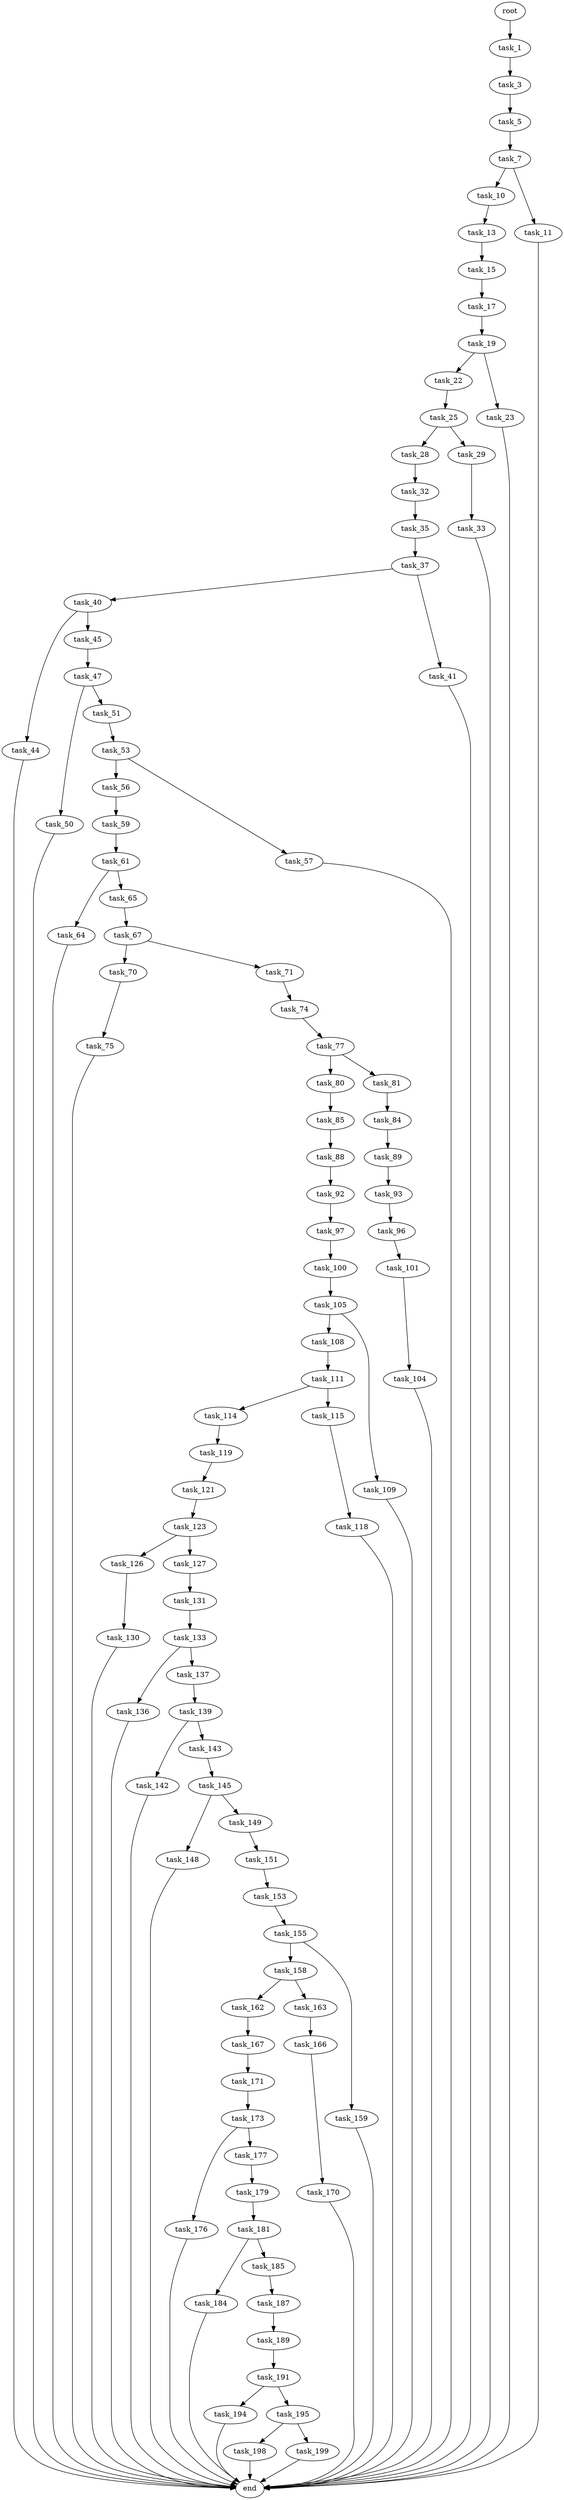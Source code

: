 digraph G {
  root [size="0.000000"];
  task_1 [size="11505252037.000000"];
  task_3 [size="8589934592.000000"];
  task_5 [size="5712802810.000000"];
  task_7 [size="782757789696.000000"];
  task_10 [size="3981138183.000000"];
  task_11 [size="8589934592.000000"];
  task_13 [size="19816881051.000000"];
  end [size="0.000000"];
  task_15 [size="423753626.000000"];
  task_17 [size="8589934592.000000"];
  task_19 [size="68719476736.000000"];
  task_22 [size="1005267264308.000000"];
  task_23 [size="368293445632.000000"];
  task_25 [size="187333125746.000000"];
  task_28 [size="5577959930.000000"];
  task_29 [size="14294201600.000000"];
  task_32 [size="1731166434.000000"];
  task_33 [size="68719476736.000000"];
  task_35 [size="22497191249.000000"];
  task_37 [size="1073741824000.000000"];
  task_40 [size="6209607618.000000"];
  task_41 [size="53225228816.000000"];
  task_44 [size="6973326564.000000"];
  task_45 [size="549755813888.000000"];
  task_47 [size="2251736236.000000"];
  task_50 [size="368293445632.000000"];
  task_51 [size="30902056025.000000"];
  task_53 [size="28991029248.000000"];
  task_56 [size="4723431574.000000"];
  task_57 [size="11216050952.000000"];
  task_59 [size="22188373674.000000"];
  task_61 [size="46632449234.000000"];
  task_64 [size="68719476736.000000"];
  task_65 [size="7732173888.000000"];
  task_67 [size="8589934592.000000"];
  task_70 [size="28991029248.000000"];
  task_71 [size="14174716604.000000"];
  task_75 [size="6775767671.000000"];
  task_74 [size="5868482652.000000"];
  task_77 [size="589038974299.000000"];
  task_80 [size="2591760237.000000"];
  task_81 [size="43728653160.000000"];
  task_85 [size="368293445632.000000"];
  task_84 [size="1073741824000.000000"];
  task_89 [size="134217728000.000000"];
  task_88 [size="129384291402.000000"];
  task_92 [size="549755813888.000000"];
  task_93 [size="782757789696.000000"];
  task_97 [size="23324813331.000000"];
  task_96 [size="31376767166.000000"];
  task_101 [size="11983446947.000000"];
  task_100 [size="272338539620.000000"];
  task_105 [size="83830779252.000000"];
  task_104 [size="68719476736.000000"];
  task_108 [size="1896071383.000000"];
  task_109 [size="1109827382.000000"];
  task_111 [size="8589934592.000000"];
  task_114 [size="320545124375.000000"];
  task_115 [size="272902167096.000000"];
  task_119 [size="21189251352.000000"];
  task_118 [size="46063239584.000000"];
  task_121 [size="316705288276.000000"];
  task_123 [size="6954370364.000000"];
  task_126 [size="52985440511.000000"];
  task_127 [size="368293445632.000000"];
  task_130 [size="368293445632.000000"];
  task_131 [size="549755813888.000000"];
  task_133 [size="3820209278.000000"];
  task_136 [size="84502633157.000000"];
  task_137 [size="535141141945.000000"];
  task_139 [size="180888014910.000000"];
  task_142 [size="1073741824000.000000"];
  task_143 [size="56465049134.000000"];
  task_145 [size="782757789696.000000"];
  task_148 [size="3831768126.000000"];
  task_149 [size="68719476736.000000"];
  task_151 [size="2974043643.000000"];
  task_153 [size="8589934592.000000"];
  task_155 [size="18408305467.000000"];
  task_158 [size="61410433308.000000"];
  task_159 [size="170906584316.000000"];
  task_162 [size="1193865152.000000"];
  task_163 [size="5636146692.000000"];
  task_167 [size="231928233984.000000"];
  task_166 [size="30472219138.000000"];
  task_170 [size="13334213379.000000"];
  task_171 [size="609857819292.000000"];
  task_173 [size="4738414734.000000"];
  task_176 [size="219256609119.000000"];
  task_177 [size="782757789696.000000"];
  task_179 [size="2338836686.000000"];
  task_181 [size="549755813888.000000"];
  task_184 [size="260579927085.000000"];
  task_185 [size="92851583016.000000"];
  task_187 [size="134217728000.000000"];
  task_189 [size="8509626300.000000"];
  task_191 [size="731581249.000000"];
  task_194 [size="368293445632.000000"];
  task_195 [size="7975017562.000000"];
  task_198 [size="385988031701.000000"];
  task_199 [size="4116205423.000000"];

  root -> task_1 [size="1.000000"];
  task_1 -> task_3 [size="209715200.000000"];
  task_3 -> task_5 [size="33554432.000000"];
  task_5 -> task_7 [size="134217728.000000"];
  task_7 -> task_10 [size="679477248.000000"];
  task_7 -> task_11 [size="679477248.000000"];
  task_10 -> task_13 [size="75497472.000000"];
  task_11 -> end [size="1.000000"];
  task_13 -> task_15 [size="33554432.000000"];
  task_15 -> task_17 [size="33554432.000000"];
  task_17 -> task_19 [size="33554432.000000"];
  task_19 -> task_22 [size="134217728.000000"];
  task_19 -> task_23 [size="134217728.000000"];
  task_22 -> task_25 [size="679477248.000000"];
  task_23 -> end [size="1.000000"];
  task_25 -> task_28 [size="301989888.000000"];
  task_25 -> task_29 [size="301989888.000000"];
  task_28 -> task_32 [size="536870912.000000"];
  task_29 -> task_33 [size="33554432.000000"];
  task_32 -> task_35 [size="134217728.000000"];
  task_33 -> end [size="1.000000"];
  task_35 -> task_37 [size="679477248.000000"];
  task_37 -> task_40 [size="838860800.000000"];
  task_37 -> task_41 [size="838860800.000000"];
  task_40 -> task_44 [size="301989888.000000"];
  task_40 -> task_45 [size="301989888.000000"];
  task_41 -> end [size="1.000000"];
  task_44 -> end [size="1.000000"];
  task_45 -> task_47 [size="536870912.000000"];
  task_47 -> task_50 [size="75497472.000000"];
  task_47 -> task_51 [size="75497472.000000"];
  task_50 -> end [size="1.000000"];
  task_51 -> task_53 [size="838860800.000000"];
  task_53 -> task_56 [size="75497472.000000"];
  task_53 -> task_57 [size="75497472.000000"];
  task_56 -> task_59 [size="75497472.000000"];
  task_57 -> end [size="1.000000"];
  task_59 -> task_61 [size="33554432.000000"];
  task_61 -> task_64 [size="33554432.000000"];
  task_61 -> task_65 [size="33554432.000000"];
  task_64 -> end [size="1.000000"];
  task_65 -> task_67 [size="838860800.000000"];
  task_67 -> task_70 [size="33554432.000000"];
  task_67 -> task_71 [size="33554432.000000"];
  task_70 -> task_75 [size="75497472.000000"];
  task_71 -> task_74 [size="411041792.000000"];
  task_75 -> end [size="1.000000"];
  task_74 -> task_77 [size="134217728.000000"];
  task_77 -> task_80 [size="411041792.000000"];
  task_77 -> task_81 [size="411041792.000000"];
  task_80 -> task_85 [size="75497472.000000"];
  task_81 -> task_84 [size="134217728.000000"];
  task_85 -> task_88 [size="411041792.000000"];
  task_84 -> task_89 [size="838860800.000000"];
  task_89 -> task_93 [size="209715200.000000"];
  task_88 -> task_92 [size="209715200.000000"];
  task_92 -> task_97 [size="536870912.000000"];
  task_93 -> task_96 [size="679477248.000000"];
  task_97 -> task_100 [size="679477248.000000"];
  task_96 -> task_101 [size="679477248.000000"];
  task_101 -> task_104 [size="209715200.000000"];
  task_100 -> task_105 [size="301989888.000000"];
  task_105 -> task_108 [size="134217728.000000"];
  task_105 -> task_109 [size="134217728.000000"];
  task_104 -> end [size="1.000000"];
  task_108 -> task_111 [size="75497472.000000"];
  task_109 -> end [size="1.000000"];
  task_111 -> task_114 [size="33554432.000000"];
  task_111 -> task_115 [size="33554432.000000"];
  task_114 -> task_119 [size="679477248.000000"];
  task_115 -> task_118 [size="536870912.000000"];
  task_119 -> task_121 [size="411041792.000000"];
  task_118 -> end [size="1.000000"];
  task_121 -> task_123 [size="536870912.000000"];
  task_123 -> task_126 [size="134217728.000000"];
  task_123 -> task_127 [size="134217728.000000"];
  task_126 -> task_130 [size="75497472.000000"];
  task_127 -> task_131 [size="411041792.000000"];
  task_130 -> end [size="1.000000"];
  task_131 -> task_133 [size="536870912.000000"];
  task_133 -> task_136 [size="75497472.000000"];
  task_133 -> task_137 [size="75497472.000000"];
  task_136 -> end [size="1.000000"];
  task_137 -> task_139 [size="679477248.000000"];
  task_139 -> task_142 [size="209715200.000000"];
  task_139 -> task_143 [size="209715200.000000"];
  task_142 -> end [size="1.000000"];
  task_143 -> task_145 [size="75497472.000000"];
  task_145 -> task_148 [size="679477248.000000"];
  task_145 -> task_149 [size="679477248.000000"];
  task_148 -> end [size="1.000000"];
  task_149 -> task_151 [size="134217728.000000"];
  task_151 -> task_153 [size="75497472.000000"];
  task_153 -> task_155 [size="33554432.000000"];
  task_155 -> task_158 [size="75497472.000000"];
  task_155 -> task_159 [size="75497472.000000"];
  task_158 -> task_162 [size="75497472.000000"];
  task_158 -> task_163 [size="75497472.000000"];
  task_159 -> end [size="1.000000"];
  task_162 -> task_167 [size="33554432.000000"];
  task_163 -> task_166 [size="301989888.000000"];
  task_167 -> task_171 [size="301989888.000000"];
  task_166 -> task_170 [size="536870912.000000"];
  task_170 -> end [size="1.000000"];
  task_171 -> task_173 [size="411041792.000000"];
  task_173 -> task_176 [size="75497472.000000"];
  task_173 -> task_177 [size="75497472.000000"];
  task_176 -> end [size="1.000000"];
  task_177 -> task_179 [size="679477248.000000"];
  task_179 -> task_181 [size="134217728.000000"];
  task_181 -> task_184 [size="536870912.000000"];
  task_181 -> task_185 [size="536870912.000000"];
  task_184 -> end [size="1.000000"];
  task_185 -> task_187 [size="134217728.000000"];
  task_187 -> task_189 [size="209715200.000000"];
  task_189 -> task_191 [size="679477248.000000"];
  task_191 -> task_194 [size="33554432.000000"];
  task_191 -> task_195 [size="33554432.000000"];
  task_194 -> end [size="1.000000"];
  task_195 -> task_198 [size="134217728.000000"];
  task_195 -> task_199 [size="134217728.000000"];
  task_198 -> end [size="1.000000"];
  task_199 -> end [size="1.000000"];
}
